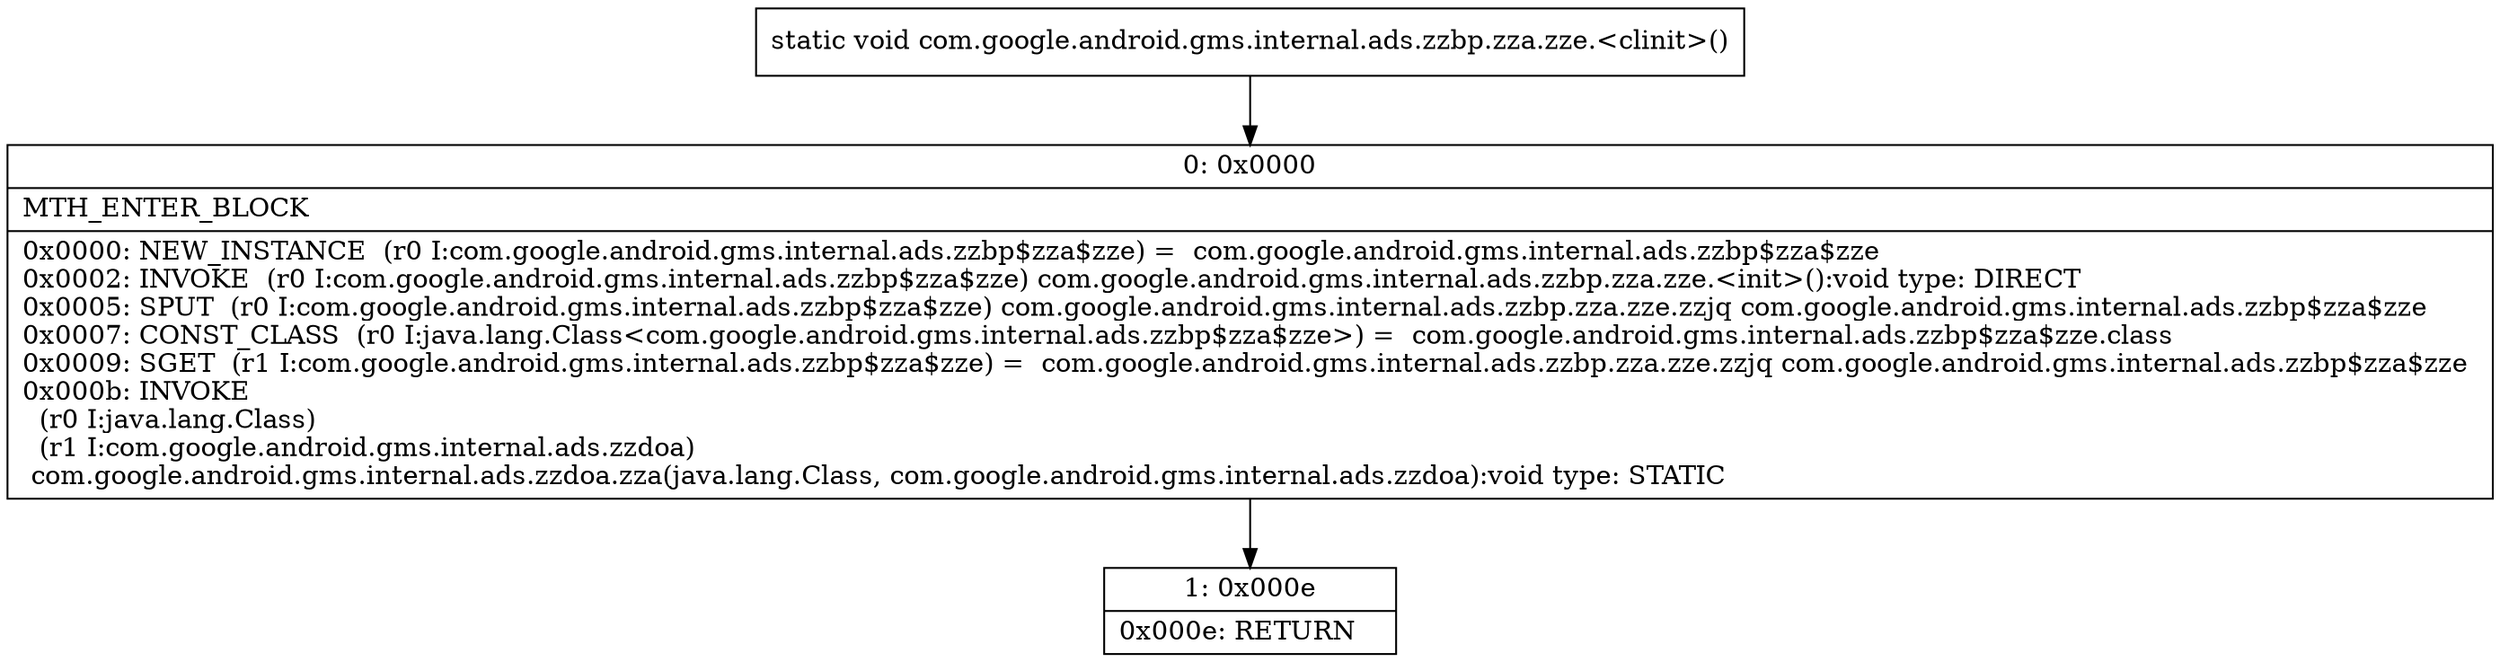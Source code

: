 digraph "CFG forcom.google.android.gms.internal.ads.zzbp.zza.zze.\<clinit\>()V" {
Node_0 [shape=record,label="{0\:\ 0x0000|MTH_ENTER_BLOCK\l|0x0000: NEW_INSTANCE  (r0 I:com.google.android.gms.internal.ads.zzbp$zza$zze) =  com.google.android.gms.internal.ads.zzbp$zza$zze \l0x0002: INVOKE  (r0 I:com.google.android.gms.internal.ads.zzbp$zza$zze) com.google.android.gms.internal.ads.zzbp.zza.zze.\<init\>():void type: DIRECT \l0x0005: SPUT  (r0 I:com.google.android.gms.internal.ads.zzbp$zza$zze) com.google.android.gms.internal.ads.zzbp.zza.zze.zzjq com.google.android.gms.internal.ads.zzbp$zza$zze \l0x0007: CONST_CLASS  (r0 I:java.lang.Class\<com.google.android.gms.internal.ads.zzbp$zza$zze\>) =  com.google.android.gms.internal.ads.zzbp$zza$zze.class \l0x0009: SGET  (r1 I:com.google.android.gms.internal.ads.zzbp$zza$zze) =  com.google.android.gms.internal.ads.zzbp.zza.zze.zzjq com.google.android.gms.internal.ads.zzbp$zza$zze \l0x000b: INVOKE  \l  (r0 I:java.lang.Class)\l  (r1 I:com.google.android.gms.internal.ads.zzdoa)\l com.google.android.gms.internal.ads.zzdoa.zza(java.lang.Class, com.google.android.gms.internal.ads.zzdoa):void type: STATIC \l}"];
Node_1 [shape=record,label="{1\:\ 0x000e|0x000e: RETURN   \l}"];
MethodNode[shape=record,label="{static void com.google.android.gms.internal.ads.zzbp.zza.zze.\<clinit\>() }"];
MethodNode -> Node_0;
Node_0 -> Node_1;
}

